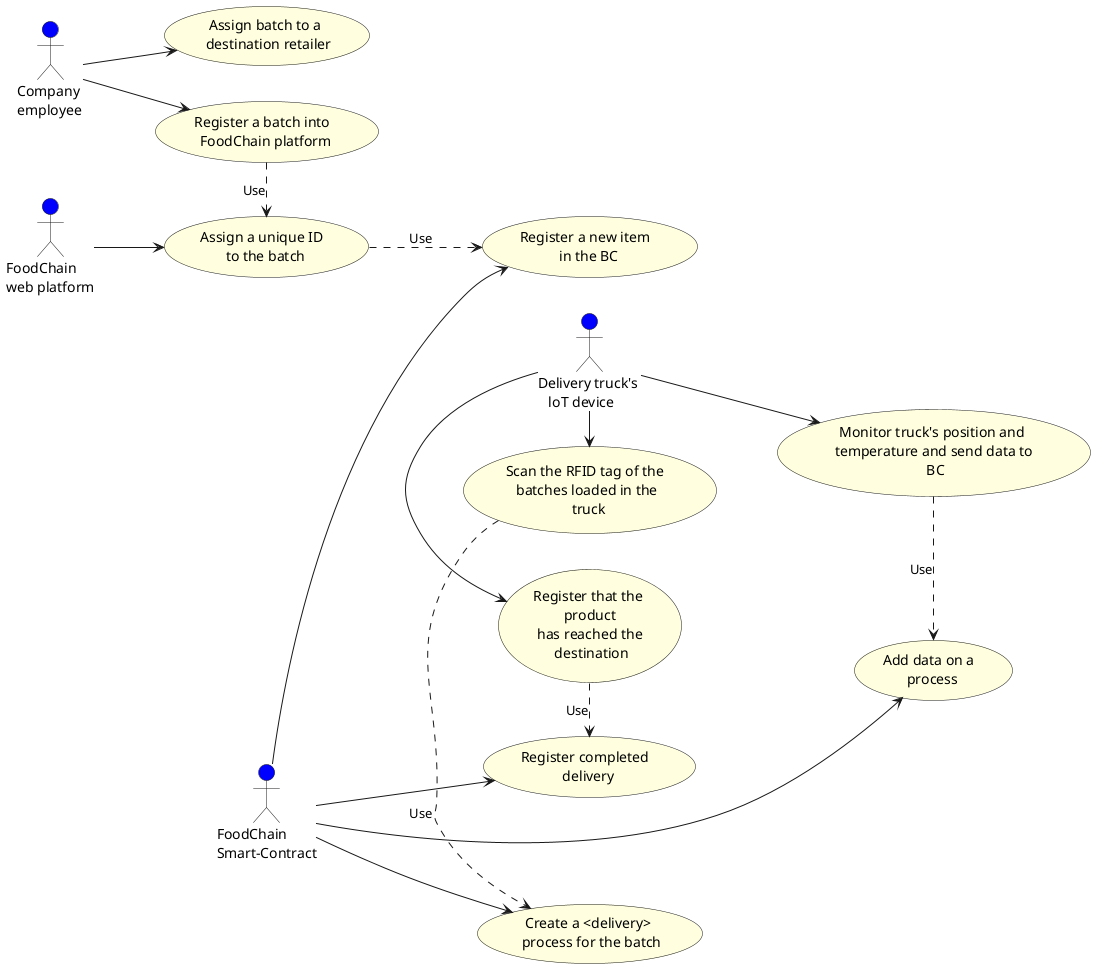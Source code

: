 @startuml INDZ task 2 ** Variant 2
left to right direction

actor "Company \nemployee" as actorCompanyEmployee #Blue
/''/
(Assign batch to a \n destination retailer) as AssignBatch #LightYellow
(Register a batch into \n FoodChain platform) as RegisterBatch #LightYellow
/''/
actorCompanyEmployee --> AssignBatch
actorCompanyEmployee --> RegisterBatch

actor "FoodChain \nweb platform" as actorFChain #blue 
/''/
(Assign a unique ID \n to the batch) as AssignID #LightYellow
/''/
RegisterBatch .> AssignID : Use
actorFChain --> AssignID

actor "FoodChain \nSmart-Contract" as actorFChainSmart #blue 
/''/
(Register a new item \n in the BC) as RegisterBC #LightYellow
(Create a <delivery> \n process for the batch) as CreateDelivery #LightYellow
(Add data on a \n process) as AddData #LightYellow
(Register completed \n delivery) as RegDelivery #LightYellow
/''/
actorFChainSmart --> RegisterBC
AssignID ..> RegisterBC : Use
actorFChainSmart --> CreateDelivery
actorFChainSmart --> AddData
actorFChainSmart --> RegDelivery

actor "Delivery truck's \n   loT device" as DeliveryTrack #blue 
/''/
(Scan the RFID tag of the \n batches loaded in the \n truck) as ScanRFID #LightYellow
(Monitor truck's position and \n temperature and send data to \n BC) as MonitorTracks #LightYellow
(Register that the \n product \n has reached the \n destination) as RegDestination #LightYellow
/''/
DeliveryTrack -> ScanRFID
ScanRFID .> CreateDelivery : Use
DeliveryTrack --> MonitorTracks
MonitorTracks .> AddData : Use
DeliveryTrack -> RegDestination
RegDestination .> RegDelivery : Use

@enduml
